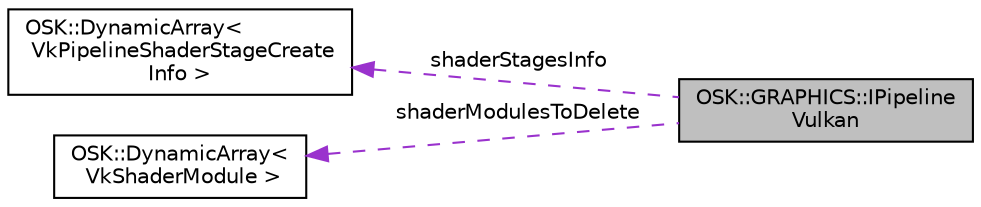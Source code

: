 digraph "OSK::GRAPHICS::IPipelineVulkan"
{
 // LATEX_PDF_SIZE
  edge [fontname="Helvetica",fontsize="10",labelfontname="Helvetica",labelfontsize="10"];
  node [fontname="Helvetica",fontsize="10",shape=record];
  rankdir="LR";
  Node1 [label="OSK::GRAPHICS::IPipeline\lVulkan",height=0.2,width=0.4,color="black", fillcolor="grey75", style="filled", fontcolor="black",tooltip="Clase base para todos los pipelines de Vulkan."];
  Node2 -> Node1 [dir="back",color="darkorchid3",fontsize="10",style="dashed",label=" shaderStagesInfo" ,fontname="Helvetica"];
  Node2 [label="OSK::DynamicArray\<\l VkPipelineShaderStageCreate\lInfo \>",height=0.2,width=0.4,color="black", fillcolor="white", style="filled",URL="$class_o_s_k_1_1_dynamic_array.html",tooltip=" "];
  Node3 -> Node1 [dir="back",color="darkorchid3",fontsize="10",style="dashed",label=" shaderModulesToDelete" ,fontname="Helvetica"];
  Node3 [label="OSK::DynamicArray\<\l VkShaderModule \>",height=0.2,width=0.4,color="black", fillcolor="white", style="filled",URL="$class_o_s_k_1_1_dynamic_array.html",tooltip=" "];
}
